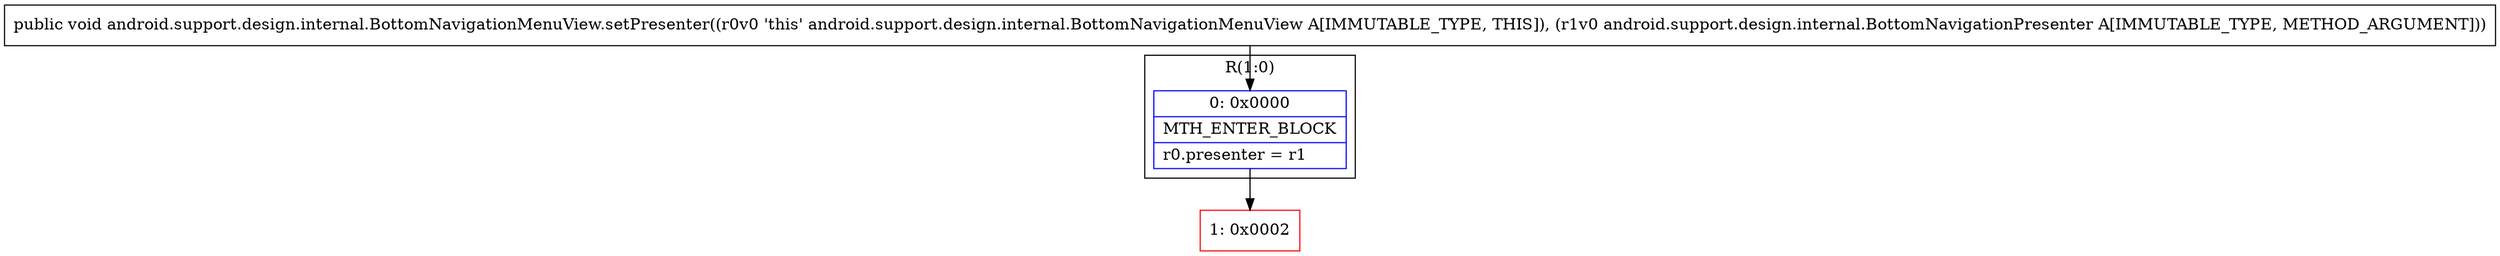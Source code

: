 digraph "CFG forandroid.support.design.internal.BottomNavigationMenuView.setPresenter(Landroid\/support\/design\/internal\/BottomNavigationPresenter;)V" {
subgraph cluster_Region_2042948343 {
label = "R(1:0)";
node [shape=record,color=blue];
Node_0 [shape=record,label="{0\:\ 0x0000|MTH_ENTER_BLOCK\l|r0.presenter = r1\l}"];
}
Node_1 [shape=record,color=red,label="{1\:\ 0x0002}"];
MethodNode[shape=record,label="{public void android.support.design.internal.BottomNavigationMenuView.setPresenter((r0v0 'this' android.support.design.internal.BottomNavigationMenuView A[IMMUTABLE_TYPE, THIS]), (r1v0 android.support.design.internal.BottomNavigationPresenter A[IMMUTABLE_TYPE, METHOD_ARGUMENT])) }"];
MethodNode -> Node_0;
Node_0 -> Node_1;
}

